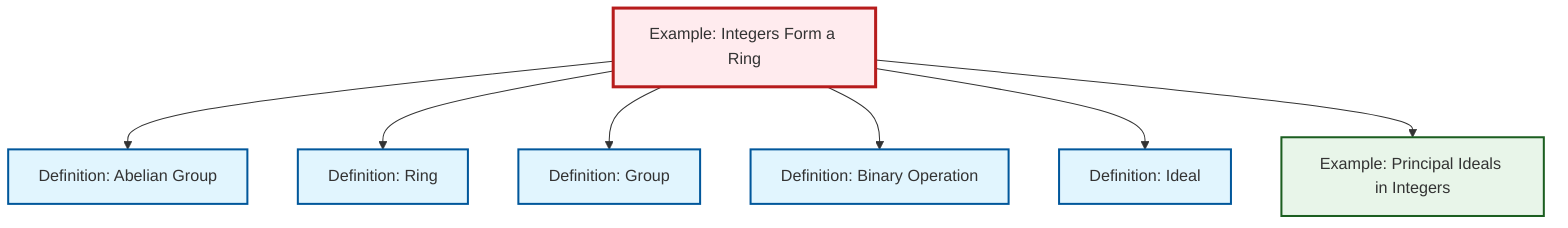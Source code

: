 graph TD
    classDef definition fill:#e1f5fe,stroke:#01579b,stroke-width:2px
    classDef theorem fill:#f3e5f5,stroke:#4a148c,stroke-width:2px
    classDef axiom fill:#fff3e0,stroke:#e65100,stroke-width:2px
    classDef example fill:#e8f5e9,stroke:#1b5e20,stroke-width:2px
    classDef current fill:#ffebee,stroke:#b71c1c,stroke-width:3px
    def-binary-operation["Definition: Binary Operation"]:::definition
    def-abelian-group["Definition: Abelian Group"]:::definition
    ex-principal-ideal["Example: Principal Ideals in Integers"]:::example
    def-group["Definition: Group"]:::definition
    def-ideal["Definition: Ideal"]:::definition
    def-ring["Definition: Ring"]:::definition
    ex-integers-ring["Example: Integers Form a Ring"]:::example
    ex-integers-ring --> def-abelian-group
    ex-integers-ring --> def-ring
    ex-integers-ring --> def-group
    ex-integers-ring --> def-binary-operation
    ex-integers-ring --> def-ideal
    ex-integers-ring --> ex-principal-ideal
    class ex-integers-ring current
